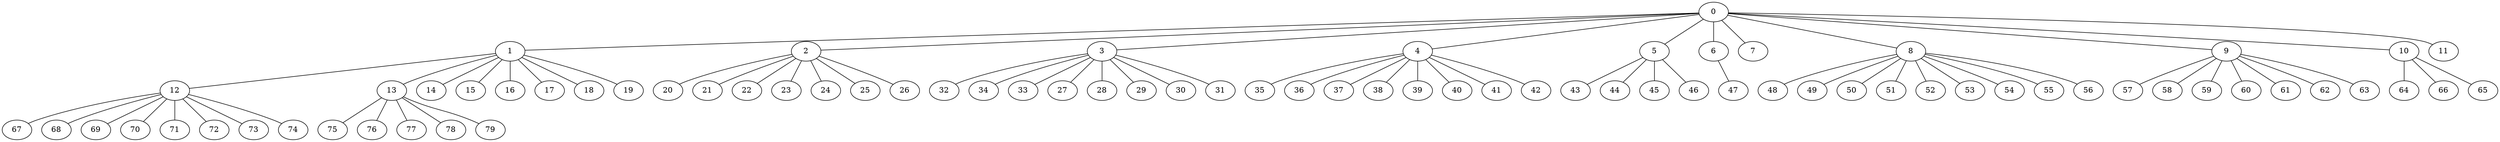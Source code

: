 
graph graphname {
    0 -- 1
0 -- 2
0 -- 3
0 -- 4
0 -- 5
0 -- 6
0 -- 7
0 -- 8
0 -- 9
0 -- 10
0 -- 11
1 -- 12
1 -- 13
1 -- 14
1 -- 15
1 -- 16
1 -- 17
1 -- 18
1 -- 19
2 -- 20
2 -- 21
2 -- 22
2 -- 23
2 -- 24
2 -- 25
2 -- 26
3 -- 32
3 -- 34
3 -- 33
3 -- 27
3 -- 28
3 -- 29
3 -- 30
3 -- 31
4 -- 35
4 -- 36
4 -- 37
4 -- 38
4 -- 39
4 -- 40
4 -- 41
4 -- 42
5 -- 43
5 -- 44
5 -- 45
5 -- 46
6 -- 47
8 -- 48
8 -- 49
8 -- 50
8 -- 51
8 -- 52
8 -- 53
8 -- 54
8 -- 55
8 -- 56
9 -- 57
9 -- 58
9 -- 59
9 -- 60
9 -- 61
9 -- 62
9 -- 63
10 -- 64
10 -- 66
10 -- 65
12 -- 67
12 -- 68
12 -- 69
12 -- 70
12 -- 71
12 -- 72
12 -- 73
12 -- 74
13 -- 75
13 -- 76
13 -- 77
13 -- 78
13 -- 79

}
